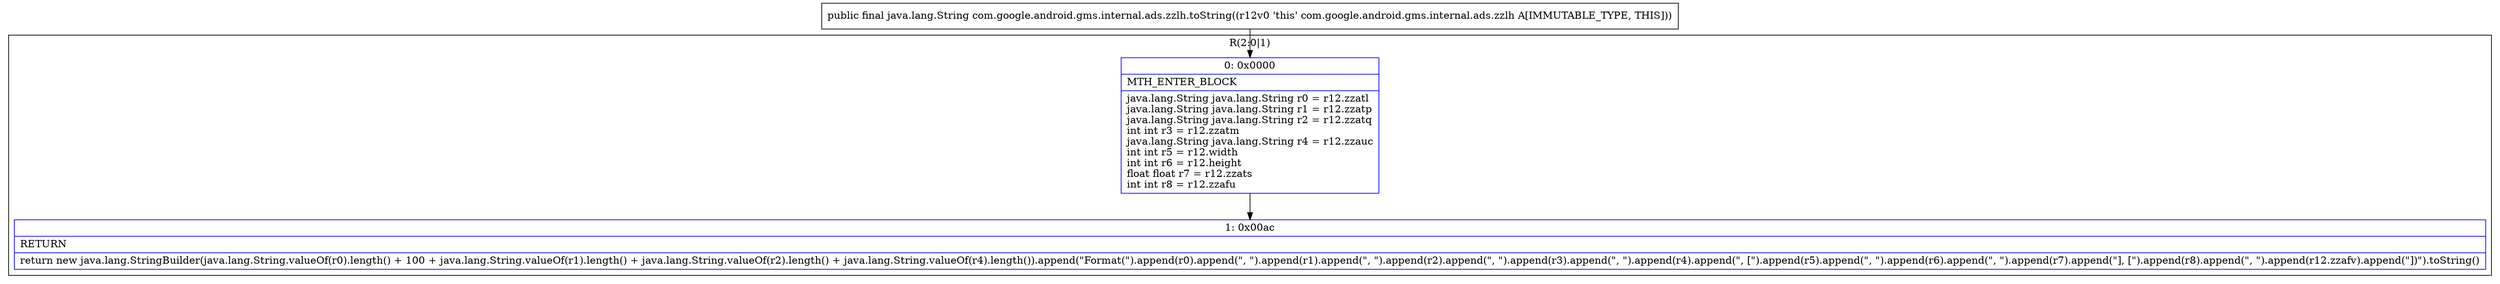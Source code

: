 digraph "CFG forcom.google.android.gms.internal.ads.zzlh.toString()Ljava\/lang\/String;" {
subgraph cluster_Region_616557276 {
label = "R(2:0|1)";
node [shape=record,color=blue];
Node_0 [shape=record,label="{0\:\ 0x0000|MTH_ENTER_BLOCK\l|java.lang.String java.lang.String r0 = r12.zzatl\ljava.lang.String java.lang.String r1 = r12.zzatp\ljava.lang.String java.lang.String r2 = r12.zzatq\lint int r3 = r12.zzatm\ljava.lang.String java.lang.String r4 = r12.zzauc\lint int r5 = r12.width\lint int r6 = r12.height\lfloat float r7 = r12.zzats\lint int r8 = r12.zzafu\l}"];
Node_1 [shape=record,label="{1\:\ 0x00ac|RETURN\l|return new java.lang.StringBuilder(java.lang.String.valueOf(r0).length() + 100 + java.lang.String.valueOf(r1).length() + java.lang.String.valueOf(r2).length() + java.lang.String.valueOf(r4).length()).append(\"Format(\").append(r0).append(\", \").append(r1).append(\", \").append(r2).append(\", \").append(r3).append(\", \").append(r4).append(\", [\").append(r5).append(\", \").append(r6).append(\", \").append(r7).append(\"], [\").append(r8).append(\", \").append(r12.zzafv).append(\"])\").toString()\l}"];
}
MethodNode[shape=record,label="{public final java.lang.String com.google.android.gms.internal.ads.zzlh.toString((r12v0 'this' com.google.android.gms.internal.ads.zzlh A[IMMUTABLE_TYPE, THIS])) }"];
MethodNode -> Node_0;
Node_0 -> Node_1;
}

